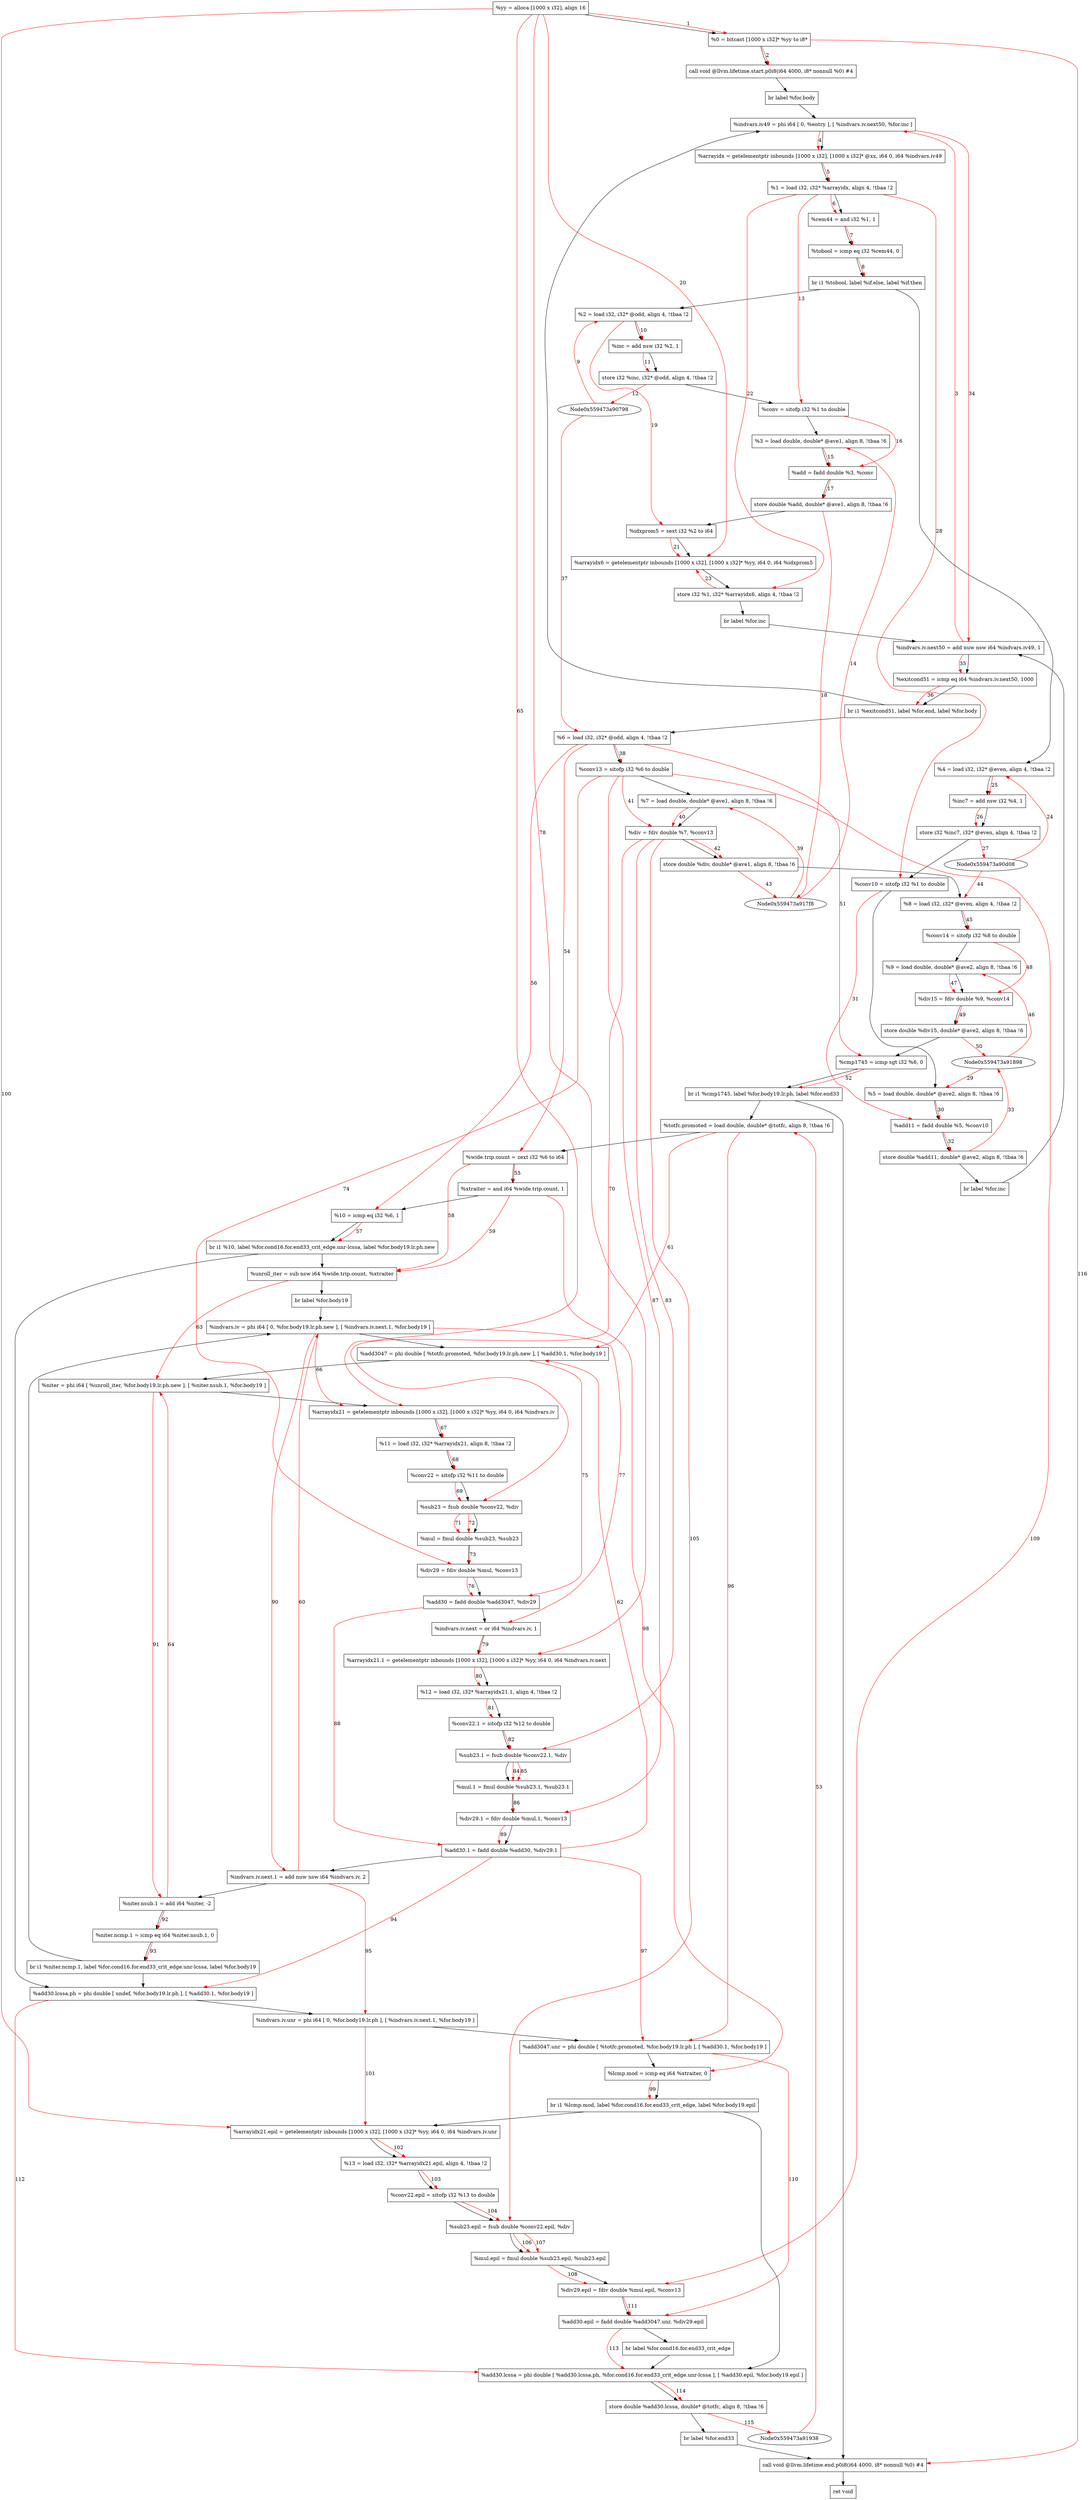 digraph "CDFG for'Compute' function" {
	Node0x559473a968f8[shape=record, label="  %yy = alloca [1000 x i32], align 16"]
	Node0x559473a97d78[shape=record, label="  %0 = bitcast [1000 x i32]* %yy to i8*"]
	Node0x559473a97f38[shape=record, label="  call void @llvm.lifetime.start.p0i8(i64 4000, i8* nonnull %0) #4"]
	Node0x559473a980a8[shape=record, label="  br label %for.body"]
	Node0x559473a98208[shape=record, label="  %indvars.iv49 = phi i64 [ 0, %entry ], [ %indvars.iv.next50, %for.inc ]"]
	Node0x559473a982e8[shape=record, label="  %arrayidx = getelementptr inbounds [1000 x i32], [1000 x i32]* @xx, i64 0, i64 %indvars.iv49"]
	Node0x559473a98388[shape=record, label="  %1 = load i32, i32* %arrayidx, align 4, !tbaa !2"]
	Node0x559473a99360[shape=record, label="  %rem44 = and i32 %1, 1"]
	Node0x559473a993d0[shape=record, label="  %tobool = icmp eq i32 %rem44, 0"]
	Node0x559473a99618[shape=record, label="  br i1 %tobool, label %if.else, label %if.then"]
	Node0x559473a99588[shape=record, label="  %2 = load i32, i32* @odd, align 4, !tbaa !2"]
	Node0x559473a99cd0[shape=record, label="  %inc = add nsw i32 %2, 1"]
	Node0x559473a99d40[shape=record, label="  store i32 %inc, i32* @odd, align 4, !tbaa !2"]
	Node0x559473a99da8[shape=record, label="  %conv = sitofp i32 %1 to double"]
	Node0x559473a99e28[shape=record, label="  %3 = load double, double* @ave1, align 8, !tbaa !6"]
	Node0x559473a99fd0[shape=record, label="  %add = fadd double %3, %conv"]
	Node0x559473a9a200[shape=record, label="  store double %add, double* @ave1, align 8, !tbaa !6"]
	Node0x559473a9a878[shape=record, label="  %idxprom5 = sext i32 %2 to i64"]
	Node0x559473a9a938[shape=record, label="  %arrayidx6 = getelementptr inbounds [1000 x i32], [1000 x i32]* %yy, i64 0, i64 %idxprom5"]
	Node0x559473a9a9f0[shape=record, label="  store i32 %1, i32* %arrayidx6, align 4, !tbaa !2"]
	Node0x559473a9aa58[shape=record, label="  br label %for.inc"]
	Node0x559473a994b8[shape=record, label="  %4 = load i32, i32* @even, align 4, !tbaa !2"]
	Node0x559473a9ab20[shape=record, label="  %inc7 = add nsw i32 %4, 1"]
	Node0x559473a9abb0[shape=record, label="  store i32 %inc7, i32* @even, align 4, !tbaa !2"]
	Node0x559473a9ac18[shape=record, label="  %conv10 = sitofp i32 %1 to double"]
	Node0x559473a9ac98[shape=record, label="  %5 = load double, double* @ave2, align 8, !tbaa !6"]
	Node0x559473a9ad10[shape=record, label="  %add11 = fadd double %5, %conv10"]
	Node0x559473a9ada0[shape=record, label="  store double %add11, double* @ave2, align 8, !tbaa !6"]
	Node0x559473a9ae08[shape=record, label="  br label %for.inc"]
	Node0x559473a9ae80[shape=record, label="  %indvars.iv.next50 = add nuw nsw i64 %indvars.iv49, 1"]
	Node0x559473a9af20[shape=record, label="  %exitcond51 = icmp eq i64 %indvars.iv.next50, 1000"]
	Node0x559473a9aff8[shape=record, label="  br i1 %exitcond51, label %for.end, label %for.body"]
	Node0x559473a98048[shape=record, label="  %6 = load i32, i32* @odd, align 4, !tbaa !2"]
	Node0x559473a981b8[shape=record, label="  %conv13 = sitofp i32 %6 to double"]
	Node0x559473a9b078[shape=record, label="  %7 = load double, double* @ave1, align 8, !tbaa !6"]
	Node0x559473a9b0f0[shape=record, label="  %div = fdiv double %7, %conv13"]
	Node0x559473a9b180[shape=record, label="  store double %div, double* @ave1, align 8, !tbaa !6"]
	Node0x559473a9b1e8[shape=record, label="  %8 = load i32, i32* @even, align 4, !tbaa !2"]
	Node0x559473a9b2d8[shape=record, label="  %conv14 = sitofp i32 %8 to double"]
	Node0x559473a9b358[shape=record, label="  %9 = load double, double* @ave2, align 8, !tbaa !6"]
	Node0x559473a9b3d0[shape=record, label="  %div15 = fdiv double %9, %conv14"]
	Node0x559473a9b780[shape=record, label="  store double %div15, double* @ave2, align 8, !tbaa !6"]
	Node0x559473a9b800[shape=record, label="  %cmp1745 = icmp sgt i32 %6, 0"]
	Node0x559473a9ba08[shape=record, label="  br i1 %cmp1745, label %for.body19.lr.ph, label %for.end33"]
	Node0x559473a9b8a8[shape=record, label="  %totfc.promoted = load double, double* @totfc, align 8, !tbaa !6"]
	Node0x559473a9bac8[shape=record, label="  %wide.trip.count = zext i32 %6 to i64"]
	Node0x559473a9bba0[shape=record, label="  %xtraiter = and i64 %wide.trip.count, 1"]
	Node0x559473a9bc10[shape=record, label="  %10 = icmp eq i32 %6, 1"]
	Node0x559473a9bf28[shape=record, label="  br i1 %10, label %for.cond16.for.end33_crit_edge.unr-lcssa, label %for.body19.lr.ph.new"]
	Node0x559473a9bfa0[shape=record, label="  %unroll_iter = sub nsw i64 %wide.trip.count, %xtraiter"]
	Node0x559473a95eb8[shape=record, label="  br label %for.body19"]
	Node0x559473a95f68[shape=record, label="  %indvars.iv = phi i64 [ 0, %for.body19.lr.ph.new ], [ %indvars.iv.next.1, %for.body19 ]"]
	Node0x559473a960e8[shape=record, label="  %add3047 = phi double [ %totfc.promoted, %for.body19.lr.ph.new ], [ %add30.1, %for.body19 ]"]
	Node0x559473a96238[shape=record, label="  %niter = phi i64 [ %unroll_iter, %for.body19.lr.ph.new ], [ %niter.nsub.1, %for.body19 ]"]
	Node0x559473a96338[shape=record, label="  %arrayidx21 = getelementptr inbounds [1000 x i32], [1000 x i32]* %yy, i64 0, i64 %indvars.iv"]
	Node0x559473a963d8[shape=record, label="  %11 = load i32, i32* %arrayidx21, align 8, !tbaa !2"]
	Node0x559473a96438[shape=record, label="  %conv22 = sitofp i32 %11 to double"]
	Node0x559473a964d0[shape=record, label="  %sub23 = fsub double %conv22, %div"]
	Node0x559473a96560[shape=record, label="  %mul = fmul double %sub23, %sub23"]
	Node0x559473a965f0[shape=record, label="  %div29 = fdiv double %mul, %conv13"]
	Node0x559473a9d0a0[shape=record, label="  %add30 = fadd double %add3047, %div29"]
	Node0x559473a9d110[shape=record, label="  %indvars.iv.next = or i64 %indvars.iv, 1"]
	Node0x559473a9d1c8[shape=record, label="  %arrayidx21.1 = getelementptr inbounds [1000 x i32], [1000 x i32]* %yy, i64 0, i64 %indvars.iv.next"]
	Node0x559473a9d238[shape=record, label="  %12 = load i32, i32* %arrayidx21.1, align 4, !tbaa !2"]
	Node0x559473a9d298[shape=record, label="  %conv22.1 = sitofp i32 %12 to double"]
	Node0x559473a9d340[shape=record, label="  %sub23.1 = fsub double %conv22.1, %div"]
	Node0x559473a9d3d0[shape=record, label="  %mul.1 = fmul double %sub23.1, %sub23.1"]
	Node0x559473a9da80[shape=record, label="  %div29.1 = fdiv double %mul.1, %conv13"]
	Node0x559473a9db10[shape=record, label="  %add30.1 = fadd double %add30, %div29.1"]
	Node0x559473a9db80[shape=record, label="  %indvars.iv.next.1 = add nuw nsw i64 %indvars.iv, 2"]
	Node0x559473a9dbf0[shape=record, label="  %niter.nsub.1 = add i64 %niter, -2"]
	Node0x559473a9dc60[shape=record, label="  %niter.ncmp.1 = icmp eq i64 %niter.nsub.1, 0"]
	Node0x559473a9dd28[shape=record, label="  br i1 %niter.ncmp.1, label %for.cond16.for.end33_crit_edge.unr-lcssa, label %for.body19"]
	Node0x559473a9dda8[shape=record, label="  %add30.lcssa.ph = phi double [ undef, %for.body19.lr.ph ], [ %add30.1, %for.body19 ]"]
	Node0x559473a9de78[shape=record, label="  %indvars.iv.unr = phi i64 [ 0, %for.body19.lr.ph ], [ %indvars.iv.next.1, %for.body19 ]"]
	Node0x559473a9df48[shape=record, label="  %add3047.unr = phi double [ %totfc.promoted, %for.body19.lr.ph ], [ %add30.1, %for.body19 ]"]
	Node0x559473a9e010[shape=record, label="  %lcmp.mod = icmp eq i64 %xtraiter, 0"]
	Node0x559473a9e198[shape=record, label="  br i1 %lcmp.mod, label %for.cond16.for.end33_crit_edge, label %for.body19.epil"]
	Node0x559473a9e258[shape=record, label="  %arrayidx21.epil = getelementptr inbounds [1000 x i32], [1000 x i32]* %yy, i64 0, i64 %indvars.iv.unr"]
	Node0x559473a961e8[shape=record, label="  %13 = load i32, i32* %arrayidx21.epil, align 4, !tbaa !2"]
	Node0x559473a9be98[shape=record, label="  %conv22.epil = sitofp i32 %13 to double"]
	Node0x559473a9e310[shape=record, label="  %sub23.epil = fsub double %conv22.epil, %div"]
	Node0x559473a9e3b0[shape=record, label="  %mul.epil = fmul double %sub23.epil, %sub23.epil"]
	Node0x559473a9e450[shape=record, label="  %div29.epil = fdiv double %mul.epil, %conv13"]
	Node0x559473a9e4f0[shape=record, label="  %add30.epil = fadd double %add3047.unr, %div29.epil"]
	Node0x559473a96098[shape=record, label="  br label %for.cond16.for.end33_crit_edge"]
	Node0x559473a9e5c8[shape=record, label="  %add30.lcssa = phi double [ %add30.lcssa.ph, %for.cond16.for.end33_crit_edge.unr-lcssa ], [ %add30.epil, %for.body19.epil ]"]
	Node0x559473a9e690[shape=record, label="  store double %add30.lcssa, double* @totfc, align 8, !tbaa !6"]
	Node0x559473a9bd48[shape=record, label="  br label %for.end33"]
	Node0x559473a9e788[shape=record, label="  call void @llvm.lifetime.end.p0i8(i64 4000, i8* nonnull %0) #4"]
	Node0x559473a9bc50[shape=record, label="  ret void"]
	Node0x559473a968f8 -> Node0x559473a97d78
	Node0x559473a97d78 -> Node0x559473a97f38
	Node0x559473a97f38 -> Node0x559473a980a8
	Node0x559473a980a8 -> Node0x559473a98208
	Node0x559473a98208 -> Node0x559473a982e8
	Node0x559473a982e8 -> Node0x559473a98388
	Node0x559473a98388 -> Node0x559473a99360
	Node0x559473a99360 -> Node0x559473a993d0
	Node0x559473a993d0 -> Node0x559473a99618
	Node0x559473a99618 -> Node0x559473a994b8
	Node0x559473a99618 -> Node0x559473a99588
	Node0x559473a99588 -> Node0x559473a99cd0
	Node0x559473a99cd0 -> Node0x559473a99d40
	Node0x559473a99d40 -> Node0x559473a99da8
	Node0x559473a99da8 -> Node0x559473a99e28
	Node0x559473a99e28 -> Node0x559473a99fd0
	Node0x559473a99fd0 -> Node0x559473a9a200
	Node0x559473a9a200 -> Node0x559473a9a878
	Node0x559473a9a878 -> Node0x559473a9a938
	Node0x559473a9a938 -> Node0x559473a9a9f0
	Node0x559473a9a9f0 -> Node0x559473a9aa58
	Node0x559473a9aa58 -> Node0x559473a9ae80
	Node0x559473a994b8 -> Node0x559473a9ab20
	Node0x559473a9ab20 -> Node0x559473a9abb0
	Node0x559473a9abb0 -> Node0x559473a9ac18
	Node0x559473a9ac18 -> Node0x559473a9ac98
	Node0x559473a9ac98 -> Node0x559473a9ad10
	Node0x559473a9ad10 -> Node0x559473a9ada0
	Node0x559473a9ada0 -> Node0x559473a9ae08
	Node0x559473a9ae08 -> Node0x559473a9ae80
	Node0x559473a9ae80 -> Node0x559473a9af20
	Node0x559473a9af20 -> Node0x559473a9aff8
	Node0x559473a9aff8 -> Node0x559473a98048
	Node0x559473a9aff8 -> Node0x559473a98208
	Node0x559473a98048 -> Node0x559473a981b8
	Node0x559473a981b8 -> Node0x559473a9b078
	Node0x559473a9b078 -> Node0x559473a9b0f0
	Node0x559473a9b0f0 -> Node0x559473a9b180
	Node0x559473a9b180 -> Node0x559473a9b1e8
	Node0x559473a9b1e8 -> Node0x559473a9b2d8
	Node0x559473a9b2d8 -> Node0x559473a9b358
	Node0x559473a9b358 -> Node0x559473a9b3d0
	Node0x559473a9b3d0 -> Node0x559473a9b780
	Node0x559473a9b780 -> Node0x559473a9b800
	Node0x559473a9b800 -> Node0x559473a9ba08
	Node0x559473a9ba08 -> Node0x559473a9b8a8
	Node0x559473a9ba08 -> Node0x559473a9e788
	Node0x559473a9b8a8 -> Node0x559473a9bac8
	Node0x559473a9bac8 -> Node0x559473a9bba0
	Node0x559473a9bba0 -> Node0x559473a9bc10
	Node0x559473a9bc10 -> Node0x559473a9bf28
	Node0x559473a9bf28 -> Node0x559473a9dda8
	Node0x559473a9bf28 -> Node0x559473a9bfa0
	Node0x559473a9bfa0 -> Node0x559473a95eb8
	Node0x559473a95eb8 -> Node0x559473a95f68
	Node0x559473a95f68 -> Node0x559473a960e8
	Node0x559473a960e8 -> Node0x559473a96238
	Node0x559473a96238 -> Node0x559473a96338
	Node0x559473a96338 -> Node0x559473a963d8
	Node0x559473a963d8 -> Node0x559473a96438
	Node0x559473a96438 -> Node0x559473a964d0
	Node0x559473a964d0 -> Node0x559473a96560
	Node0x559473a96560 -> Node0x559473a965f0
	Node0x559473a965f0 -> Node0x559473a9d0a0
	Node0x559473a9d0a0 -> Node0x559473a9d110
	Node0x559473a9d110 -> Node0x559473a9d1c8
	Node0x559473a9d1c8 -> Node0x559473a9d238
	Node0x559473a9d238 -> Node0x559473a9d298
	Node0x559473a9d298 -> Node0x559473a9d340
	Node0x559473a9d340 -> Node0x559473a9d3d0
	Node0x559473a9d3d0 -> Node0x559473a9da80
	Node0x559473a9da80 -> Node0x559473a9db10
	Node0x559473a9db10 -> Node0x559473a9db80
	Node0x559473a9db80 -> Node0x559473a9dbf0
	Node0x559473a9dbf0 -> Node0x559473a9dc60
	Node0x559473a9dc60 -> Node0x559473a9dd28
	Node0x559473a9dd28 -> Node0x559473a9dda8
	Node0x559473a9dd28 -> Node0x559473a95f68
	Node0x559473a9dda8 -> Node0x559473a9de78
	Node0x559473a9de78 -> Node0x559473a9df48
	Node0x559473a9df48 -> Node0x559473a9e010
	Node0x559473a9e010 -> Node0x559473a9e198
	Node0x559473a9e198 -> Node0x559473a9e5c8
	Node0x559473a9e198 -> Node0x559473a9e258
	Node0x559473a9e258 -> Node0x559473a961e8
	Node0x559473a961e8 -> Node0x559473a9be98
	Node0x559473a9be98 -> Node0x559473a9e310
	Node0x559473a9e310 -> Node0x559473a9e3b0
	Node0x559473a9e3b0 -> Node0x559473a9e450
	Node0x559473a9e450 -> Node0x559473a9e4f0
	Node0x559473a9e4f0 -> Node0x559473a96098
	Node0x559473a96098 -> Node0x559473a9e5c8
	Node0x559473a9e5c8 -> Node0x559473a9e690
	Node0x559473a9e690 -> Node0x559473a9bd48
	Node0x559473a9bd48 -> Node0x559473a9e788
	Node0x559473a9e788 -> Node0x559473a9bc50
edge [color=red]
	Node0x559473a968f8 -> Node0x559473a97d78[label="1"]
	Node0x559473a97d78 -> Node0x559473a97f38[label="2"]
	Node0x559473a9ae80 -> Node0x559473a98208[label="3"]
	Node0x559473a98208 -> Node0x559473a982e8[label="4"]
	Node0x559473a982e8 -> Node0x559473a98388[label="5"]
	Node0x559473a98388 -> Node0x559473a99360[label="6"]
	Node0x559473a99360 -> Node0x559473a993d0[label="7"]
	Node0x559473a993d0 -> Node0x559473a99618[label="8"]
	Node0x559473a90798 -> Node0x559473a99588[label="9"]
	Node0x559473a99588 -> Node0x559473a99cd0[label="10"]
	Node0x559473a99cd0 -> Node0x559473a99d40[label="11"]
	Node0x559473a99d40 -> Node0x559473a90798[label="12"]
	Node0x559473a98388 -> Node0x559473a99da8[label="13"]
	Node0x559473a917f8 -> Node0x559473a99e28[label="14"]
	Node0x559473a99e28 -> Node0x559473a99fd0[label="15"]
	Node0x559473a99da8 -> Node0x559473a99fd0[label="16"]
	Node0x559473a99fd0 -> Node0x559473a9a200[label="17"]
	Node0x559473a9a200 -> Node0x559473a917f8[label="18"]
	Node0x559473a99588 -> Node0x559473a9a878[label="19"]
	Node0x559473a968f8 -> Node0x559473a9a938[label="20"]
	Node0x559473a9a878 -> Node0x559473a9a938[label="21"]
	Node0x559473a98388 -> Node0x559473a9a9f0[label="22"]
	Node0x559473a9a9f0 -> Node0x559473a9a938[label="23"]
	Node0x559473a90d08 -> Node0x559473a994b8[label="24"]
	Node0x559473a994b8 -> Node0x559473a9ab20[label="25"]
	Node0x559473a9ab20 -> Node0x559473a9abb0[label="26"]
	Node0x559473a9abb0 -> Node0x559473a90d08[label="27"]
	Node0x559473a98388 -> Node0x559473a9ac18[label="28"]
	Node0x559473a91898 -> Node0x559473a9ac98[label="29"]
	Node0x559473a9ac98 -> Node0x559473a9ad10[label="30"]
	Node0x559473a9ac18 -> Node0x559473a9ad10[label="31"]
	Node0x559473a9ad10 -> Node0x559473a9ada0[label="32"]
	Node0x559473a9ada0 -> Node0x559473a91898[label="33"]
	Node0x559473a98208 -> Node0x559473a9ae80[label="34"]
	Node0x559473a9ae80 -> Node0x559473a9af20[label="35"]
	Node0x559473a9af20 -> Node0x559473a9aff8[label="36"]
	Node0x559473a90798 -> Node0x559473a98048[label="37"]
	Node0x559473a98048 -> Node0x559473a981b8[label="38"]
	Node0x559473a917f8 -> Node0x559473a9b078[label="39"]
	Node0x559473a9b078 -> Node0x559473a9b0f0[label="40"]
	Node0x559473a981b8 -> Node0x559473a9b0f0[label="41"]
	Node0x559473a9b0f0 -> Node0x559473a9b180[label="42"]
	Node0x559473a9b180 -> Node0x559473a917f8[label="43"]
	Node0x559473a90d08 -> Node0x559473a9b1e8[label="44"]
	Node0x559473a9b1e8 -> Node0x559473a9b2d8[label="45"]
	Node0x559473a91898 -> Node0x559473a9b358[label="46"]
	Node0x559473a9b358 -> Node0x559473a9b3d0[label="47"]
	Node0x559473a9b2d8 -> Node0x559473a9b3d0[label="48"]
	Node0x559473a9b3d0 -> Node0x559473a9b780[label="49"]
	Node0x559473a9b780 -> Node0x559473a91898[label="50"]
	Node0x559473a98048 -> Node0x559473a9b800[label="51"]
	Node0x559473a9b800 -> Node0x559473a9ba08[label="52"]
	Node0x559473a91938 -> Node0x559473a9b8a8[label="53"]
	Node0x559473a98048 -> Node0x559473a9bac8[label="54"]
	Node0x559473a9bac8 -> Node0x559473a9bba0[label="55"]
	Node0x559473a98048 -> Node0x559473a9bc10[label="56"]
	Node0x559473a9bc10 -> Node0x559473a9bf28[label="57"]
	Node0x559473a9bac8 -> Node0x559473a9bfa0[label="58"]
	Node0x559473a9bba0 -> Node0x559473a9bfa0[label="59"]
	Node0x559473a9db80 -> Node0x559473a95f68[label="60"]
	Node0x559473a9b8a8 -> Node0x559473a960e8[label="61"]
	Node0x559473a9db10 -> Node0x559473a960e8[label="62"]
	Node0x559473a9bfa0 -> Node0x559473a96238[label="63"]
	Node0x559473a9dbf0 -> Node0x559473a96238[label="64"]
	Node0x559473a968f8 -> Node0x559473a96338[label="65"]
	Node0x559473a95f68 -> Node0x559473a96338[label="66"]
	Node0x559473a96338 -> Node0x559473a963d8[label="67"]
	Node0x559473a963d8 -> Node0x559473a96438[label="68"]
	Node0x559473a96438 -> Node0x559473a964d0[label="69"]
	Node0x559473a9b0f0 -> Node0x559473a964d0[label="70"]
	Node0x559473a964d0 -> Node0x559473a96560[label="71"]
	Node0x559473a964d0 -> Node0x559473a96560[label="72"]
	Node0x559473a96560 -> Node0x559473a965f0[label="73"]
	Node0x559473a981b8 -> Node0x559473a965f0[label="74"]
	Node0x559473a960e8 -> Node0x559473a9d0a0[label="75"]
	Node0x559473a965f0 -> Node0x559473a9d0a0[label="76"]
	Node0x559473a95f68 -> Node0x559473a9d110[label="77"]
	Node0x559473a968f8 -> Node0x559473a9d1c8[label="78"]
	Node0x559473a9d110 -> Node0x559473a9d1c8[label="79"]
	Node0x559473a9d1c8 -> Node0x559473a9d238[label="80"]
	Node0x559473a9d238 -> Node0x559473a9d298[label="81"]
	Node0x559473a9d298 -> Node0x559473a9d340[label="82"]
	Node0x559473a9b0f0 -> Node0x559473a9d340[label="83"]
	Node0x559473a9d340 -> Node0x559473a9d3d0[label="84"]
	Node0x559473a9d340 -> Node0x559473a9d3d0[label="85"]
	Node0x559473a9d3d0 -> Node0x559473a9da80[label="86"]
	Node0x559473a981b8 -> Node0x559473a9da80[label="87"]
	Node0x559473a9d0a0 -> Node0x559473a9db10[label="88"]
	Node0x559473a9da80 -> Node0x559473a9db10[label="89"]
	Node0x559473a95f68 -> Node0x559473a9db80[label="90"]
	Node0x559473a96238 -> Node0x559473a9dbf0[label="91"]
	Node0x559473a9dbf0 -> Node0x559473a9dc60[label="92"]
	Node0x559473a9dc60 -> Node0x559473a9dd28[label="93"]
	Node0x559473a9db10 -> Node0x559473a9dda8[label="94"]
	Node0x559473a9db80 -> Node0x559473a9de78[label="95"]
	Node0x559473a9b8a8 -> Node0x559473a9df48[label="96"]
	Node0x559473a9db10 -> Node0x559473a9df48[label="97"]
	Node0x559473a9bba0 -> Node0x559473a9e010[label="98"]
	Node0x559473a9e010 -> Node0x559473a9e198[label="99"]
	Node0x559473a968f8 -> Node0x559473a9e258[label="100"]
	Node0x559473a9de78 -> Node0x559473a9e258[label="101"]
	Node0x559473a9e258 -> Node0x559473a961e8[label="102"]
	Node0x559473a961e8 -> Node0x559473a9be98[label="103"]
	Node0x559473a9be98 -> Node0x559473a9e310[label="104"]
	Node0x559473a9b0f0 -> Node0x559473a9e310[label="105"]
	Node0x559473a9e310 -> Node0x559473a9e3b0[label="106"]
	Node0x559473a9e310 -> Node0x559473a9e3b0[label="107"]
	Node0x559473a9e3b0 -> Node0x559473a9e450[label="108"]
	Node0x559473a981b8 -> Node0x559473a9e450[label="109"]
	Node0x559473a9df48 -> Node0x559473a9e4f0[label="110"]
	Node0x559473a9e450 -> Node0x559473a9e4f0[label="111"]
	Node0x559473a9dda8 -> Node0x559473a9e5c8[label="112"]
	Node0x559473a9e4f0 -> Node0x559473a9e5c8[label="113"]
	Node0x559473a9e5c8 -> Node0x559473a9e690[label="114"]
	Node0x559473a9e690 -> Node0x559473a91938[label="115"]
	Node0x559473a97d78 -> Node0x559473a9e788[label="116"]
}
